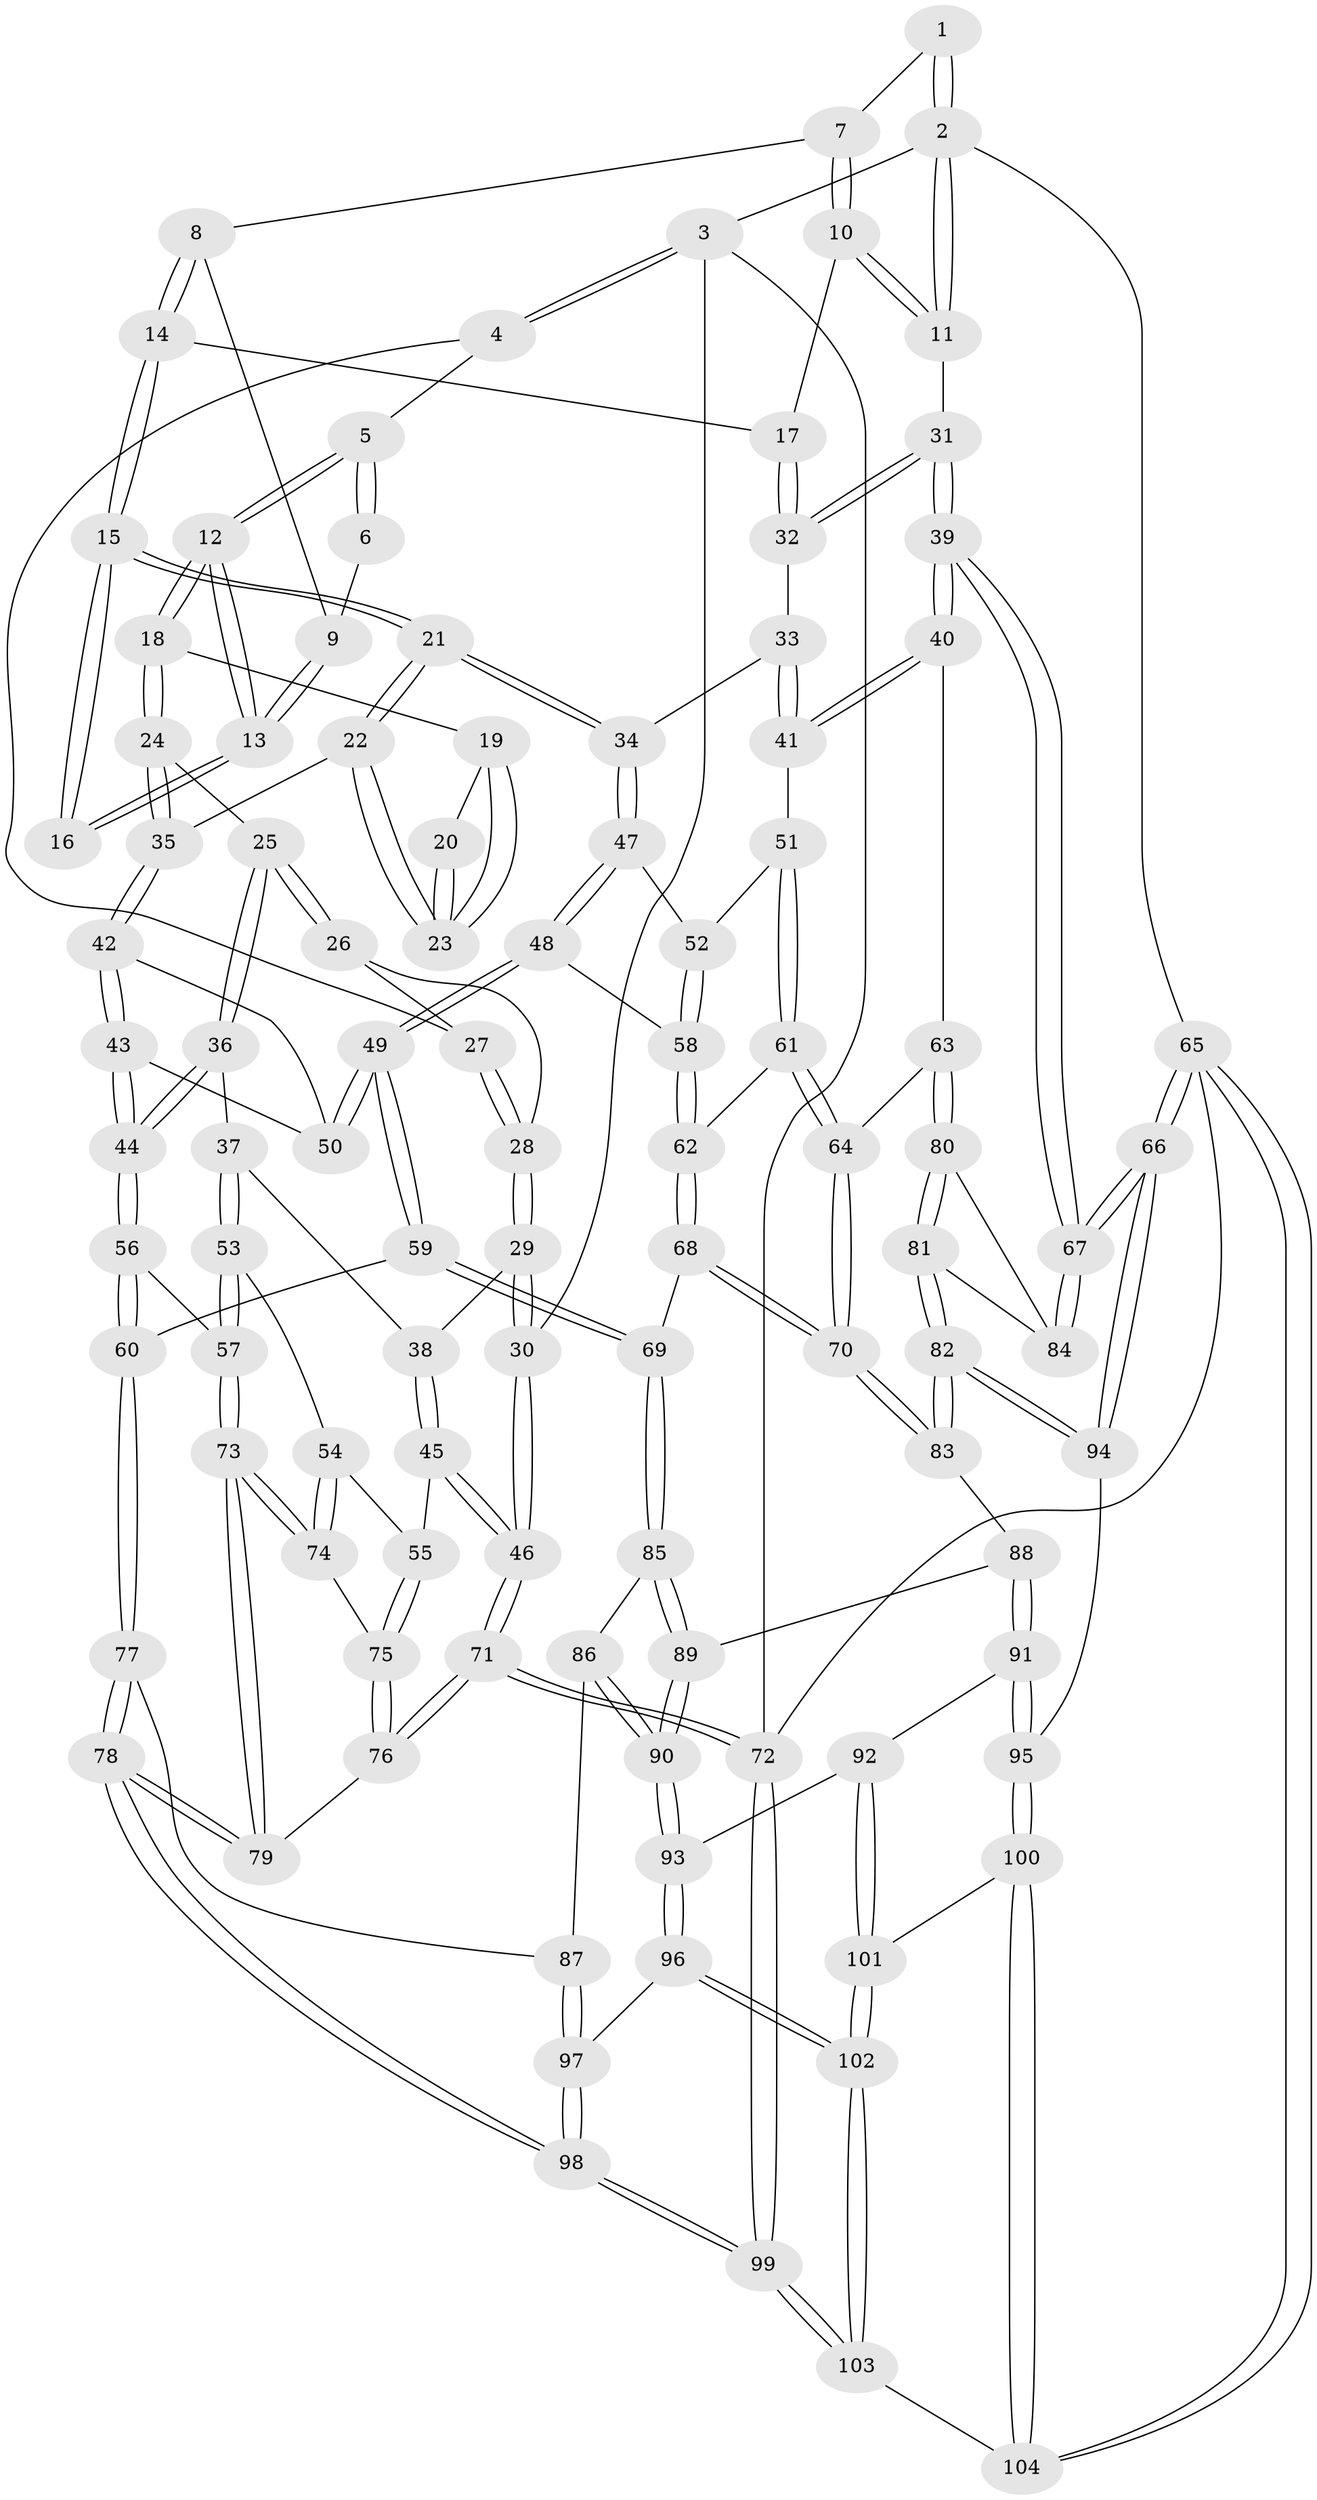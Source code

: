 // Generated by graph-tools (version 1.1) at 2025/00/03/09/25 05:00:48]
// undirected, 104 vertices, 257 edges
graph export_dot {
graph [start="1"]
  node [color=gray90,style=filled];
  1 [pos="+0.8177115882931634+0"];
  2 [pos="+1+0"];
  3 [pos="+0+0"];
  4 [pos="+0.17733066847359027+0"];
  5 [pos="+0.321823136279501+0"];
  6 [pos="+0.7118814480317783+0"];
  7 [pos="+0.8189987357727564+0.02265424669567136"];
  8 [pos="+0.7195225403860586+0.06670801656586255"];
  9 [pos="+0.7041266692012722+0.05011587779377796"];
  10 [pos="+0.8935623957992138+0.10957540074463365"];
  11 [pos="+1+0"];
  12 [pos="+0.465604270773591+0.05094838178583993"];
  13 [pos="+0.5023917424961581+0.06557325073866194"];
  14 [pos="+0.7453029571572389+0.18615107646327447"];
  15 [pos="+0.7418699093402934+0.189180862158952"];
  16 [pos="+0.6006834349229475+0.1497364519060564"];
  17 [pos="+0.8484984600354705+0.1758563952231734"];
  18 [pos="+0.4537230897891496+0.20287015754304685"];
  19 [pos="+0.5688732346607598+0.22929529509143196"];
  20 [pos="+0.5992890473395479+0.1653235650811404"];
  21 [pos="+0.680306618756299+0.35902645022922797"];
  22 [pos="+0.6414573882249793+0.35138143307567293"];
  23 [pos="+0.6116960512833884+0.27970656458810955"];
  24 [pos="+0.4277460796283359+0.31333322194452795"];
  25 [pos="+0.3758116774401586+0.3329423812769581"];
  26 [pos="+0.29713658900529194+0.2560461855221736"];
  27 [pos="+0.20875388162299643+0"];
  28 [pos="+0.17918644801249498+0.27528588877459825"];
  29 [pos="+0.14877532325878975+0.31049504332060984"];
  30 [pos="+0+0.1460561793360313"];
  31 [pos="+1+0.3151362682803327"];
  32 [pos="+0.9414359377241569+0.3202445005771122"];
  33 [pos="+0.9184035552527081+0.3415286963767559"];
  34 [pos="+0.6881975913141464+0.3692500568440613"];
  35 [pos="+0.5169626612669124+0.36085596229032557"];
  36 [pos="+0.3260567618141783+0.3985678132503321"];
  37 [pos="+0.266273987463551+0.4200887835733306"];
  38 [pos="+0.18013091093593508+0.3853384573001264"];
  39 [pos="+1+0.5829605506205532"];
  40 [pos="+0.9182147176205919+0.5498808305147059"];
  41 [pos="+0.8827435761283257+0.5108787504903302"];
  42 [pos="+0.5131817161365675+0.4090126183615039"];
  43 [pos="+0.4205179741427189+0.5277199682340463"];
  44 [pos="+0.404355855942961+0.5378815661712539"];
  45 [pos="+0.00942519160585854+0.5033732554262567"];
  46 [pos="+0+0.5007364099858912"];
  47 [pos="+0.6977684138792845+0.4192692722263215"];
  48 [pos="+0.6660833183552631+0.508351264354553"];
  49 [pos="+0.6009818403650306+0.5878130621835951"];
  50 [pos="+0.5328269183878378+0.5031892981243532"];
  51 [pos="+0.8630434133943703+0.5088821937201768"];
  52 [pos="+0.8391667666599699+0.5048358780264115"];
  53 [pos="+0.23611783290056865+0.520181763345564"];
  54 [pos="+0.1650960741518821+0.5651293250908118"];
  55 [pos="+0.10724100954988013+0.5568125794421013"];
  56 [pos="+0.40297528158890367+0.571945668851024"];
  57 [pos="+0.3148871512935454+0.6071379473638703"];
  58 [pos="+0.7618025524622299+0.57825980767061"];
  59 [pos="+0.592206605177598+0.6257642372257869"];
  60 [pos="+0.46974726470349787+0.6373948942502203"];
  61 [pos="+0.793253101144079+0.6065059024840135"];
  62 [pos="+0.763150333527853+0.5903596295480902"];
  63 [pos="+0.8573341811398799+0.660940502953921"];
  64 [pos="+0.8555081765467157+0.6614052037290092"];
  65 [pos="+1+1"];
  66 [pos="+1+0.9523670312533381"];
  67 [pos="+1+0.8935680665704175"];
  68 [pos="+0.7174100180210735+0.6566427735833946"];
  69 [pos="+0.5968044681260911+0.6326427728899346"];
  70 [pos="+0.7782156705324814+0.7118603437972586"];
  71 [pos="+0+0.9129933502140972"];
  72 [pos="+0+1"];
  73 [pos="+0.2636286349713723+0.7219249431636526"];
  74 [pos="+0.19783823224363153+0.6441192084716831"];
  75 [pos="+0.10780821526115023+0.6707168703865344"];
  76 [pos="+0.10005413303801733+0.6879218637109826"];
  77 [pos="+0.4200498251099292+0.7359367836429421"];
  78 [pos="+0.2848294158597099+0.8138615115622014"];
  79 [pos="+0.26508225633111604+0.7425084333015315"];
  80 [pos="+0.8804936174964157+0.6844408316647711"];
  81 [pos="+0.83760991326424+0.7971591805282089"];
  82 [pos="+0.7834317545068575+0.8603161993915458"];
  83 [pos="+0.7759228245114892+0.725845817532006"];
  84 [pos="+0.9155955454247514+0.716699017204543"];
  85 [pos="+0.6016074217418786+0.7054213178090092"];
  86 [pos="+0.5283376632770127+0.7620670372360508"];
  87 [pos="+0.481418246819321+0.7722847850364232"];
  88 [pos="+0.6299314426272103+0.7463161337774655"];
  89 [pos="+0.6119033979722055+0.7270727914243442"];
  90 [pos="+0.5550674499852926+0.8406804524550952"];
  91 [pos="+0.6467071933254164+0.7765783106969928"];
  92 [pos="+0.6008778662744477+0.8634127459431882"];
  93 [pos="+0.551240948230456+0.8623912565383526"];
  94 [pos="+0.7829463800275492+0.864969354930157"];
  95 [pos="+0.7800668472943167+0.8668396421935914"];
  96 [pos="+0.5229897134789336+0.8795866527495112"];
  97 [pos="+0.5131713258027482+0.8771664610242252"];
  98 [pos="+0.2535420401842571+0.9270775680433769"];
  99 [pos="+0.01040709866886066+1"];
  100 [pos="+0.7794010099507052+0.8677498777018865"];
  101 [pos="+0.6626320324950453+0.9007431107211953"];
  102 [pos="+0.5786606039999616+1"];
  103 [pos="+0.5676476195233903+1"];
  104 [pos="+0.7336376052868266+1"];
  1 -- 2;
  1 -- 2;
  1 -- 7;
  2 -- 3;
  2 -- 11;
  2 -- 11;
  2 -- 65;
  3 -- 4;
  3 -- 4;
  3 -- 30;
  3 -- 72;
  4 -- 5;
  4 -- 27;
  5 -- 6;
  5 -- 6;
  5 -- 12;
  5 -- 12;
  6 -- 9;
  7 -- 8;
  7 -- 10;
  7 -- 10;
  8 -- 9;
  8 -- 14;
  8 -- 14;
  9 -- 13;
  9 -- 13;
  10 -- 11;
  10 -- 11;
  10 -- 17;
  11 -- 31;
  12 -- 13;
  12 -- 13;
  12 -- 18;
  12 -- 18;
  13 -- 16;
  13 -- 16;
  14 -- 15;
  14 -- 15;
  14 -- 17;
  15 -- 16;
  15 -- 16;
  15 -- 21;
  15 -- 21;
  17 -- 32;
  17 -- 32;
  18 -- 19;
  18 -- 24;
  18 -- 24;
  19 -- 20;
  19 -- 23;
  19 -- 23;
  20 -- 23;
  20 -- 23;
  21 -- 22;
  21 -- 22;
  21 -- 34;
  21 -- 34;
  22 -- 23;
  22 -- 23;
  22 -- 35;
  24 -- 25;
  24 -- 35;
  24 -- 35;
  25 -- 26;
  25 -- 26;
  25 -- 36;
  25 -- 36;
  26 -- 27;
  26 -- 28;
  27 -- 28;
  27 -- 28;
  28 -- 29;
  28 -- 29;
  29 -- 30;
  29 -- 30;
  29 -- 38;
  30 -- 46;
  30 -- 46;
  31 -- 32;
  31 -- 32;
  31 -- 39;
  31 -- 39;
  32 -- 33;
  33 -- 34;
  33 -- 41;
  33 -- 41;
  34 -- 47;
  34 -- 47;
  35 -- 42;
  35 -- 42;
  36 -- 37;
  36 -- 44;
  36 -- 44;
  37 -- 38;
  37 -- 53;
  37 -- 53;
  38 -- 45;
  38 -- 45;
  39 -- 40;
  39 -- 40;
  39 -- 67;
  39 -- 67;
  40 -- 41;
  40 -- 41;
  40 -- 63;
  41 -- 51;
  42 -- 43;
  42 -- 43;
  42 -- 50;
  43 -- 44;
  43 -- 44;
  43 -- 50;
  44 -- 56;
  44 -- 56;
  45 -- 46;
  45 -- 46;
  45 -- 55;
  46 -- 71;
  46 -- 71;
  47 -- 48;
  47 -- 48;
  47 -- 52;
  48 -- 49;
  48 -- 49;
  48 -- 58;
  49 -- 50;
  49 -- 50;
  49 -- 59;
  49 -- 59;
  51 -- 52;
  51 -- 61;
  51 -- 61;
  52 -- 58;
  52 -- 58;
  53 -- 54;
  53 -- 57;
  53 -- 57;
  54 -- 55;
  54 -- 74;
  54 -- 74;
  55 -- 75;
  55 -- 75;
  56 -- 57;
  56 -- 60;
  56 -- 60;
  57 -- 73;
  57 -- 73;
  58 -- 62;
  58 -- 62;
  59 -- 60;
  59 -- 69;
  59 -- 69;
  60 -- 77;
  60 -- 77;
  61 -- 62;
  61 -- 64;
  61 -- 64;
  62 -- 68;
  62 -- 68;
  63 -- 64;
  63 -- 80;
  63 -- 80;
  64 -- 70;
  64 -- 70;
  65 -- 66;
  65 -- 66;
  65 -- 104;
  65 -- 104;
  65 -- 72;
  66 -- 67;
  66 -- 67;
  66 -- 94;
  66 -- 94;
  67 -- 84;
  67 -- 84;
  68 -- 69;
  68 -- 70;
  68 -- 70;
  69 -- 85;
  69 -- 85;
  70 -- 83;
  70 -- 83;
  71 -- 72;
  71 -- 72;
  71 -- 76;
  71 -- 76;
  72 -- 99;
  72 -- 99;
  73 -- 74;
  73 -- 74;
  73 -- 79;
  73 -- 79;
  74 -- 75;
  75 -- 76;
  75 -- 76;
  76 -- 79;
  77 -- 78;
  77 -- 78;
  77 -- 87;
  78 -- 79;
  78 -- 79;
  78 -- 98;
  78 -- 98;
  80 -- 81;
  80 -- 81;
  80 -- 84;
  81 -- 82;
  81 -- 82;
  81 -- 84;
  82 -- 83;
  82 -- 83;
  82 -- 94;
  82 -- 94;
  83 -- 88;
  85 -- 86;
  85 -- 89;
  85 -- 89;
  86 -- 87;
  86 -- 90;
  86 -- 90;
  87 -- 97;
  87 -- 97;
  88 -- 89;
  88 -- 91;
  88 -- 91;
  89 -- 90;
  89 -- 90;
  90 -- 93;
  90 -- 93;
  91 -- 92;
  91 -- 95;
  91 -- 95;
  92 -- 93;
  92 -- 101;
  92 -- 101;
  93 -- 96;
  93 -- 96;
  94 -- 95;
  95 -- 100;
  95 -- 100;
  96 -- 97;
  96 -- 102;
  96 -- 102;
  97 -- 98;
  97 -- 98;
  98 -- 99;
  98 -- 99;
  99 -- 103;
  99 -- 103;
  100 -- 101;
  100 -- 104;
  100 -- 104;
  101 -- 102;
  101 -- 102;
  102 -- 103;
  102 -- 103;
  103 -- 104;
}
